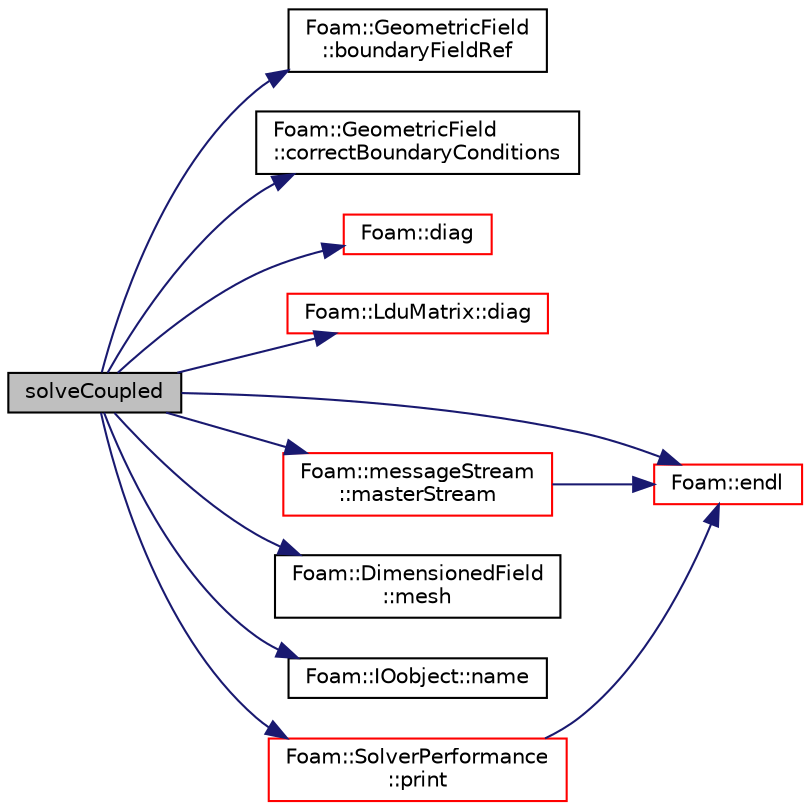 digraph "solveCoupled"
{
  bgcolor="transparent";
  edge [fontname="Helvetica",fontsize="10",labelfontname="Helvetica",labelfontsize="10"];
  node [fontname="Helvetica",fontsize="10",shape=record];
  rankdir="LR";
  Node1 [label="solveCoupled",height=0.2,width=0.4,color="black", fillcolor="grey75", style="filled", fontcolor="black"];
  Node1 -> Node2 [color="midnightblue",fontsize="10",style="solid",fontname="Helvetica"];
  Node2 [label="Foam::GeometricField\l::boundaryFieldRef",height=0.2,width=0.4,color="black",URL="$a00930.html#af3831c9fea9f6ae7532a6d57cc67c959",tooltip="Return a reference to the boundary field. "];
  Node1 -> Node3 [color="midnightblue",fontsize="10",style="solid",fontname="Helvetica"];
  Node3 [label="Foam::GeometricField\l::correctBoundaryConditions",height=0.2,width=0.4,color="black",URL="$a00930.html#acaf6878ef900e593c4b20812f1b567d6",tooltip="Correct boundary field. "];
  Node1 -> Node4 [color="midnightblue",fontsize="10",style="solid",fontname="Helvetica"];
  Node4 [label="Foam::diag",height=0.2,width=0.4,color="red",URL="$a10887.html#a8cdb0ba0633c91ed7041368519cd217c"];
  Node1 -> Node5 [color="midnightblue",fontsize="10",style="solid",fontname="Helvetica"];
  Node5 [label="Foam::LduMatrix::diag",height=0.2,width=0.4,color="red",URL="$a01307.html#afd3add8997f8b9231f6d34b388cd7f3a"];
  Node1 -> Node6 [color="midnightblue",fontsize="10",style="solid",fontname="Helvetica"];
  Node6 [label="Foam::endl",height=0.2,width=0.4,color="red",URL="$a10887.html#a2db8fe02a0d3909e9351bb4275b23ce4",tooltip="Add newline and flush stream. "];
  Node1 -> Node7 [color="midnightblue",fontsize="10",style="solid",fontname="Helvetica"];
  Node7 [label="Foam::messageStream\l::masterStream",height=0.2,width=0.4,color="red",URL="$a01516.html#a0edcebd1d86ac65765e16f155d17b351",tooltip="Convert to OSstream. "];
  Node7 -> Node6 [color="midnightblue",fontsize="10",style="solid",fontname="Helvetica"];
  Node1 -> Node8 [color="midnightblue",fontsize="10",style="solid",fontname="Helvetica"];
  Node8 [label="Foam::DimensionedField\l::mesh",height=0.2,width=0.4,color="black",URL="$a00535.html#abdefa6904b53f35c49185ee1cb3d1800",tooltip="Return mesh. "];
  Node1 -> Node9 [color="midnightblue",fontsize="10",style="solid",fontname="Helvetica"];
  Node9 [label="Foam::IOobject::name",height=0.2,width=0.4,color="black",URL="$a01195.html#a75b72488d2e82151b025744974919d5d",tooltip="Return name. "];
  Node1 -> Node10 [color="midnightblue",fontsize="10",style="solid",fontname="Helvetica"];
  Node10 [label="Foam::SolverPerformance\l::print",height=0.2,width=0.4,color="red",URL="$a02458.html#a188be8f705fb9c9680b30b2d6c3ba910",tooltip="Print summary of solver performance to the given stream. "];
  Node10 -> Node6 [color="midnightblue",fontsize="10",style="solid",fontname="Helvetica"];
}
